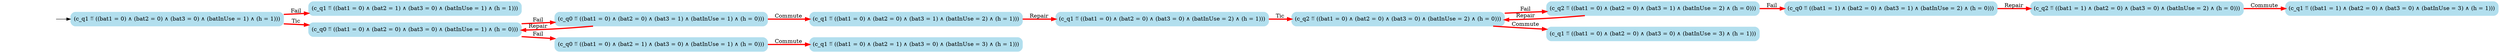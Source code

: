 digraph G {

	rankdir = LR;

	start_c_q1_4[style=invisible];

	node[shape=box, style="rounded, filled", color=lightblue2];

	c_q0_14[label="(c_q0 ≝ ((bat1 = 0) ∧ (bat2 = 0) ∧ (bat3 = 1) ∧ (batInUse = 1) ∧ (h = 0)))"];
	c_q1_15[label="(c_q1 ≝ ((bat1 = 0) ∧ (bat2 = 0) ∧ (bat3 = 1) ∧ (batInUse = 2) ∧ (h = 1)))"];
	c_q2_24[label="(c_q2 ≝ ((bat1 = 0) ∧ (bat2 = 0) ∧ (bat3 = 1) ∧ (batInUse = 2) ∧ (h = 0)))"];
	c_q1_27[label="(c_q1 ≝ ((bat1 = 0) ∧ (bat2 = 0) ∧ (bat3 = 0) ∧ (batInUse = 3) ∧ (h = 1)))"];
	c_q1_3[label="(c_q1 ≝ ((bat1 = 0) ∧ (bat2 = 1) ∧ (bat3 = 0) ∧ (batInUse = 1) ∧ (h = 1)))"];
	c_q0_16[label="(c_q0 ≝ ((bat1 = 0) ∧ (bat2 = 1) ∧ (bat3 = 0) ∧ (batInUse = 1) ∧ (h = 0)))"];
	c_q1_29[label="(c_q1 ≝ ((bat1 = 1) ∧ (bat2 = 0) ∧ (bat3 = 0) ∧ (batInUse = 3) ∧ (h = 1)))"];
	c_q2_28[label="(c_q2 ≝ ((bat1 = 1) ∧ (bat2 = 0) ∧ (bat3 = 0) ∧ (batInUse = 2) ∧ (h = 0)))"];
	c_q0_25[label="(c_q0 ≝ ((bat1 = 1) ∧ (bat2 = 0) ∧ (bat3 = 1) ∧ (batInUse = 2) ∧ (h = 0)))"];
	c_q0_12[label="(c_q0 ≝ ((bat1 = 0) ∧ (bat2 = 0) ∧ (bat3 = 0) ∧ (batInUse = 1) ∧ (h = 0)))"];
	c_q1_6[label="(c_q1 ≝ ((bat1 = 0) ∧ (bat2 = 0) ∧ (bat3 = 0) ∧ (batInUse = 2) ∧ (h = 1)))"];
	c_q2_26[label="(c_q2 ≝ ((bat1 = 0) ∧ (bat2 = 0) ∧ (bat3 = 0) ∧ (batInUse = 2) ∧ (h = 0)))"];
	c_q1_17[label="(c_q1 ≝ ((bat1 = 0) ∧ (bat2 = 1) ∧ (bat3 = 0) ∧ (batInUse = 3) ∧ (h = 1)))"];
	c_q1_4[label="(c_q1 ≝ ((bat1 = 0) ∧ (bat2 = 0) ∧ (bat3 = 0) ∧ (batInUse = 1) ∧ (h = 1)))"];

	start_c_q1_4 -> c_q1_4;
	c_q1_15 -> c_q1_6[label="Repair", penwidth=3, color=red];
	c_q1_4 -> c_q1_3[label="Fail", penwidth=3, color=red];
	c_q1_4 -> c_q0_12[label="Tic", penwidth=3, color=red];
	c_q1_6 -> c_q2_26[label="Tic", penwidth=3, color=red];
	c_q0_14 -> c_q0_12[label="Repair", penwidth=3, color=red];
	c_q0_12 -> c_q0_14[label="Fail", penwidth=3, color=red];
	c_q0_12 -> c_q0_16[label="Fail", penwidth=3, color=red];
	c_q0_14 -> c_q1_15[label="Commute", penwidth=3, color=red];
	c_q0_16 -> c_q1_17[label="Commute", penwidth=3, color=red];
	c_q0_25 -> c_q2_28[label="Repair", penwidth=3, color=red];
	c_q2_24 -> c_q2_26[label="Repair", penwidth=3, color=red];
	c_q2_26 -> c_q2_24[label="Fail", penwidth=3, color=red];
	c_q2_24 -> c_q0_25[label="Fail", penwidth=3, color=red];
	c_q2_26 -> c_q1_27[label="Commute", penwidth=3, color=red];
	c_q2_28 -> c_q1_29[label="Commute", penwidth=3, color=red];

}